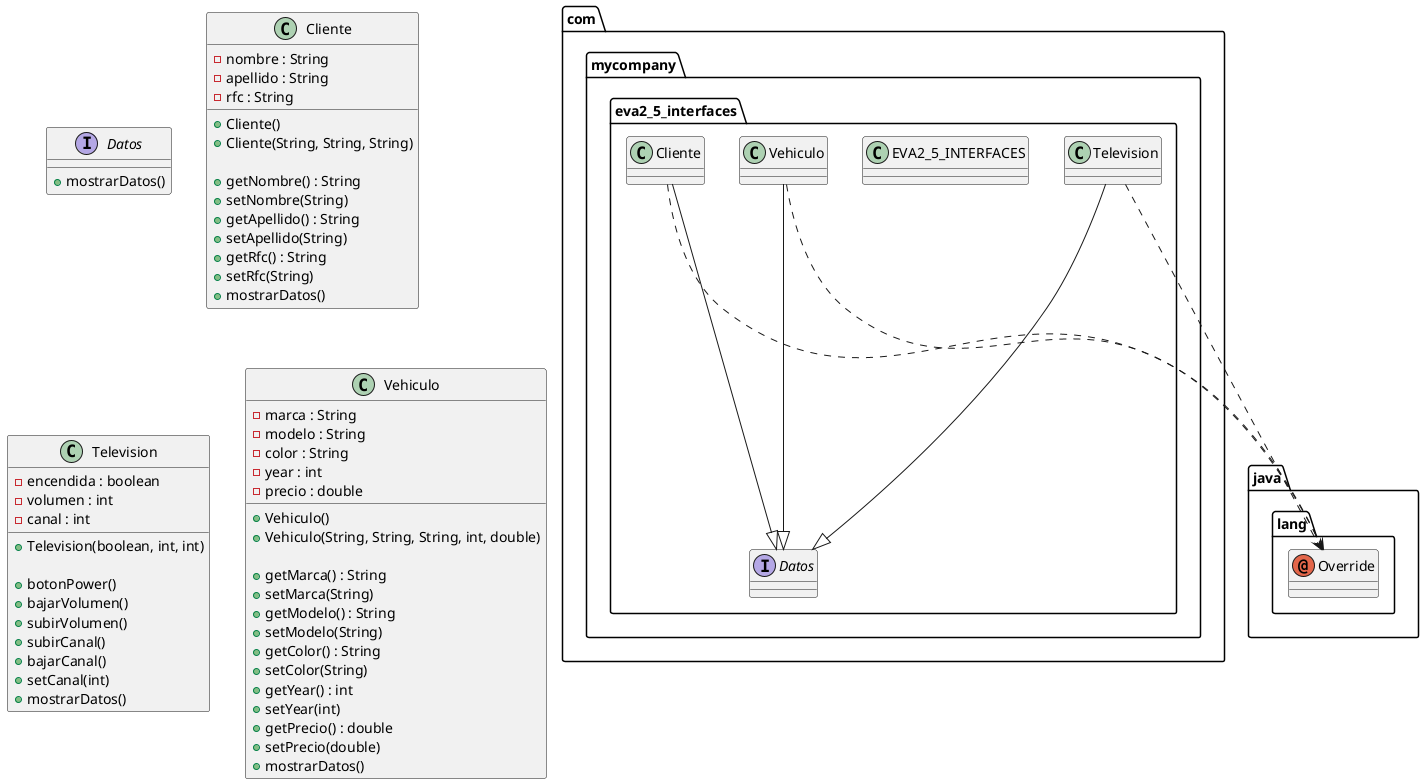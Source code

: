 @startuml
annotation java.lang.Override
class com.mycompany.eva2_5_interfaces.Cliente
class com.mycompany.eva2_5_interfaces.EVA2_5_INTERFACES
class com.mycompany.eva2_5_interfaces.Television
class com.mycompany.eva2_5_interfaces.Vehiculo
interface com.mycompany.eva2_5_interfaces.Datos
com.mycompany.eva2_5_interfaces.Cliente ..> java.lang.Override
com.mycompany.eva2_5_interfaces.Cliente --|> com.mycompany.eva2_5_interfaces.Datos
com.mycompany.eva2_5_interfaces.Television ..> java.lang.Override
com.mycompany.eva2_5_interfaces.Television --|> com.mycompany.eva2_5_interfaces.Datos
com.mycompany.eva2_5_interfaces.Vehiculo ..> java.lang.Override
com.mycompany.eva2_5_interfaces.Vehiculo --|> com.mycompany.eva2_5_interfaces.Datos

interface Datos {
  + mostrarDatos()
}

class Cliente {
  - nombre : String
  - apellido : String
  - rfc : String

  + Cliente()
  + Cliente(String, String, String)

  + getNombre() : String
  + setNombre(String)
  + getApellido() : String
  + setApellido(String)
  + getRfc() : String
  + setRfc(String)
  + mostrarDatos()
}
class Television {
  - encendida : boolean
  - volumen : int
  - canal : int

  + Television(boolean, int, int)

  + botonPower()
  + bajarVolumen()
  + subirVolumen()
  + subirCanal()
  + bajarCanal()
  + setCanal(int)
  + mostrarDatos()
}
class Vehiculo {
  - marca : String
  - modelo : String
  - color : String
  - year : int
  - precio : double

  + Vehiculo()
  + Vehiculo(String, String, String, int, double)

  + getMarca() : String
  + setMarca(String)
  + getModelo() : String
  + setModelo(String)
  + getColor() : String
  + setColor(String)
  + getYear() : int
  + setYear(int)
  + getPrecio() : double
  + setPrecio(double)
  + mostrarDatos()
}


@enduml